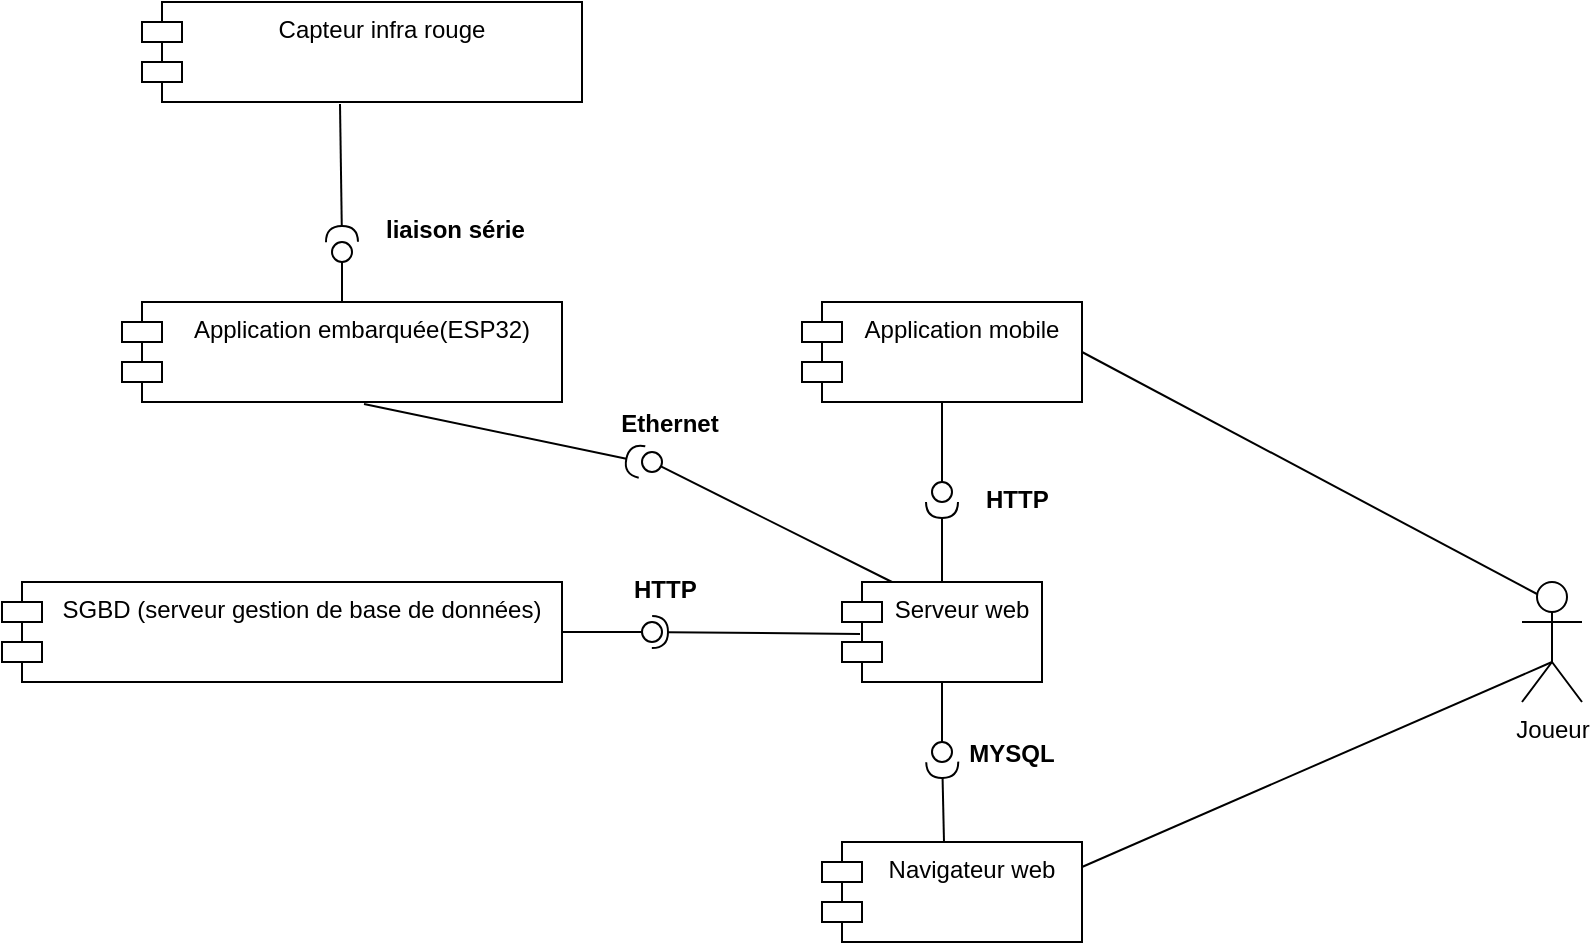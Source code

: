 <mxfile version="13.6.2" type="device"><diagram id="HScVwm3aJIctkNl6jSjU" name="Page-1"><mxGraphModel dx="1422" dy="2111" grid="1" gridSize="10" guides="1" tooltips="1" connect="1" arrows="1" fold="1" page="1" pageScale="1" pageWidth="827" pageHeight="1169" math="0" shadow="0"><root><mxCell id="0"/><mxCell id="1" parent="0"/><mxCell id="c76fE5QVDjBAzzMPE6Jv-12" value="Serveur web" style="shape=module;align=left;spacingLeft=20;align=center;verticalAlign=top;" parent="1" vertex="1"><mxGeometry x="500" y="270" width="100" height="50" as="geometry"/></mxCell><mxCell id="c76fE5QVDjBAzzMPE6Jv-13" value="Navigateur web" style="shape=module;align=left;spacingLeft=20;align=center;verticalAlign=top;" parent="1" vertex="1"><mxGeometry x="490" y="400" width="130" height="50" as="geometry"/></mxCell><mxCell id="c76fE5QVDjBAzzMPE6Jv-14" value="Application mobile" style="shape=module;align=left;spacingLeft=20;align=center;verticalAlign=top;" parent="1" vertex="1"><mxGeometry x="480" y="130" width="140" height="50" as="geometry"/></mxCell><mxCell id="c76fE5QVDjBAzzMPE6Jv-18" value="" style="rounded=0;orthogonalLoop=1;jettySize=auto;html=1;endArrow=none;endFill=0;sketch=0;sourcePerimeterSpacing=0;targetPerimeterSpacing=0;exitX=0.5;exitY=1;exitDx=0;exitDy=0;" parent="1" source="c76fE5QVDjBAzzMPE6Jv-12" target="c76fE5QVDjBAzzMPE6Jv-20" edge="1"><mxGeometry relative="1" as="geometry"><mxPoint x="560" y="320" as="sourcePoint"/></mxGeometry></mxCell><mxCell id="c76fE5QVDjBAzzMPE6Jv-19" value="" style="rounded=0;orthogonalLoop=1;jettySize=auto;html=1;endArrow=halfCircle;endFill=0;endSize=6;strokeWidth=1;sketch=0;exitX=0.5;exitY=0;exitDx=0;exitDy=0;" parent="1" target="c76fE5QVDjBAzzMPE6Jv-20" edge="1"><mxGeometry relative="1" as="geometry"><mxPoint x="551" y="400" as="sourcePoint"/><mxPoint x="551" y="370" as="targetPoint"/></mxGeometry></mxCell><mxCell id="c76fE5QVDjBAzzMPE6Jv-20" value="" style="ellipse;whiteSpace=wrap;html=1;align=center;aspect=fixed;resizable=0;points=[];outlineConnect=0;sketch=0;" parent="1" vertex="1"><mxGeometry x="545" y="350" width="10" height="10" as="geometry"/></mxCell><mxCell id="c76fE5QVDjBAzzMPE6Jv-21" value="MYSQL" style="text;align=center;fontStyle=1;verticalAlign=middle;spacingLeft=3;spacingRight=3;strokeColor=none;rotatable=0;points=[[0,0.5],[1,0.5]];portConstraint=eastwest;" parent="1" vertex="1"><mxGeometry x="560" y="345" width="50" height="20" as="geometry"/></mxCell><mxCell id="c76fE5QVDjBAzzMPE6Jv-22" value="" style="rounded=0;orthogonalLoop=1;jettySize=auto;html=1;endArrow=none;endFill=0;sketch=0;sourcePerimeterSpacing=0;targetPerimeterSpacing=0;exitX=0.5;exitY=1;exitDx=0;exitDy=0;" parent="1" source="c76fE5QVDjBAzzMPE6Jv-14" target="c76fE5QVDjBAzzMPE6Jv-24" edge="1"><mxGeometry relative="1" as="geometry"><mxPoint x="390" y="405" as="sourcePoint"/></mxGeometry></mxCell><mxCell id="c76fE5QVDjBAzzMPE6Jv-23" value="" style="rounded=0;orthogonalLoop=1;jettySize=auto;html=1;endArrow=halfCircle;endFill=0;endSize=6;strokeWidth=1;sketch=0;exitX=0.5;exitY=0;exitDx=0;exitDy=0;" parent="1" source="c76fE5QVDjBAzzMPE6Jv-12" target="c76fE5QVDjBAzzMPE6Jv-24" edge="1"><mxGeometry relative="1" as="geometry"><mxPoint x="430" y="405" as="sourcePoint"/><mxPoint x="550" y="240" as="targetPoint"/></mxGeometry></mxCell><mxCell id="c76fE5QVDjBAzzMPE6Jv-24" value="" style="ellipse;whiteSpace=wrap;html=1;align=center;aspect=fixed;resizable=0;points=[];outlineConnect=0;sketch=0;" parent="1" vertex="1"><mxGeometry x="545" y="220" width="10" height="10" as="geometry"/></mxCell><mxCell id="c76fE5QVDjBAzzMPE6Jv-25" value="Joueur" style="shape=umlActor;verticalLabelPosition=bottom;verticalAlign=top;html=1;" parent="1" vertex="1"><mxGeometry x="840" y="270" width="30" height="60" as="geometry"/></mxCell><mxCell id="c76fE5QVDjBAzzMPE6Jv-26" value="" style="endArrow=none;html=1;rounded=0;entryX=1;entryY=0.5;entryDx=0;entryDy=0;exitX=0.25;exitY=0.1;exitDx=0;exitDy=0;exitPerimeter=0;" parent="1" source="c76fE5QVDjBAzzMPE6Jv-25" target="c76fE5QVDjBAzzMPE6Jv-14" edge="1"><mxGeometry width="50" height="50" relative="1" as="geometry"><mxPoint x="390" y="430" as="sourcePoint"/><mxPoint x="440" y="380" as="targetPoint"/></mxGeometry></mxCell><mxCell id="c76fE5QVDjBAzzMPE6Jv-27" value="" style="endArrow=none;html=1;rounded=0;exitX=1;exitY=0.25;exitDx=0;exitDy=0;entryX=0.5;entryY=0.667;entryDx=0;entryDy=0;entryPerimeter=0;" parent="1" source="c76fE5QVDjBAzzMPE6Jv-13" target="c76fE5QVDjBAzzMPE6Jv-25" edge="1"><mxGeometry width="50" height="50" relative="1" as="geometry"><mxPoint x="740" y="400" as="sourcePoint"/><mxPoint x="790" y="350" as="targetPoint"/></mxGeometry></mxCell><mxCell id="c76fE5QVDjBAzzMPE6Jv-28" value="SGBD (serveur gestion de base de données)" style="shape=module;align=left;spacingLeft=20;align=center;verticalAlign=top;" parent="1" vertex="1"><mxGeometry x="80" y="270" width="280" height="50" as="geometry"/></mxCell><mxCell id="c76fE5QVDjBAzzMPE6Jv-34" value="&lt;div style=&quot;text-align: center;&quot;&gt;&lt;span style=&quot;background-color: initial;&quot;&gt;&lt;b&gt;HTTP&lt;/b&gt;&lt;/span&gt;&lt;/div&gt;" style="text;whiteSpace=wrap;html=1;" parent="1" vertex="1"><mxGeometry x="394" y="260" width="40" height="20" as="geometry"/></mxCell><mxCell id="c76fE5QVDjBAzzMPE6Jv-35" value="" style="rounded=0;orthogonalLoop=1;jettySize=auto;html=1;endArrow=none;endFill=0;sketch=0;sourcePerimeterSpacing=0;targetPerimeterSpacing=0;exitX=1;exitY=0.5;exitDx=0;exitDy=0;" parent="1" source="c76fE5QVDjBAzzMPE6Jv-28" edge="1"><mxGeometry relative="1" as="geometry"><mxPoint x="390" y="405" as="sourcePoint"/><mxPoint x="400" y="295" as="targetPoint"/></mxGeometry></mxCell><mxCell id="c76fE5QVDjBAzzMPE6Jv-36" value="" style="rounded=0;orthogonalLoop=1;jettySize=auto;html=1;endArrow=halfCircle;endFill=0;entryX=0.5;entryY=0.5;endSize=6;strokeWidth=1;sketch=0;exitX=0.09;exitY=0.52;exitDx=0;exitDy=0;exitPerimeter=0;" parent="1" source="c76fE5QVDjBAzzMPE6Jv-12" target="c76fE5QVDjBAzzMPE6Jv-37" edge="1"><mxGeometry relative="1" as="geometry"><mxPoint x="430" y="405" as="sourcePoint"/></mxGeometry></mxCell><mxCell id="c76fE5QVDjBAzzMPE6Jv-37" value="" style="ellipse;whiteSpace=wrap;html=1;align=center;aspect=fixed;resizable=0;points=[];outlineConnect=0;sketch=0;" parent="1" vertex="1"><mxGeometry x="400" y="290" width="10" height="10" as="geometry"/></mxCell><mxCell id="c76fE5QVDjBAzzMPE6Jv-38" value="Application embarquée(ESP32)" style="shape=module;align=left;spacingLeft=20;align=center;verticalAlign=top;" parent="1" vertex="1"><mxGeometry x="140" y="130" width="220" height="50" as="geometry"/></mxCell><mxCell id="c76fE5QVDjBAzzMPE6Jv-39" value="" style="rounded=0;orthogonalLoop=1;jettySize=auto;html=1;endArrow=halfCircle;endFill=0;endSize=6;strokeWidth=1;sketch=0;exitX=0.55;exitY=1.02;exitDx=0;exitDy=0;exitPerimeter=0;" parent="1" source="c76fE5QVDjBAzzMPE6Jv-38" edge="1"><mxGeometry relative="1" as="geometry"><mxPoint x="314" y="211" as="sourcePoint"/><mxPoint x="400" y="210" as="targetPoint"/></mxGeometry></mxCell><mxCell id="c76fE5QVDjBAzzMPE6Jv-41" value="" style="ellipse;whiteSpace=wrap;html=1;align=center;aspect=fixed;resizable=0;points=[];outlineConnect=0;sketch=0;" parent="1" vertex="1"><mxGeometry x="400" y="205" width="10" height="10" as="geometry"/></mxCell><mxCell id="c76fE5QVDjBAzzMPE6Jv-42" value="" style="rounded=0;orthogonalLoop=1;jettySize=auto;html=1;endArrow=none;endFill=0;sketch=0;sourcePerimeterSpacing=0;targetPerimeterSpacing=0;entryX=0.25;entryY=0;entryDx=0;entryDy=0;" parent="1" edge="1" target="c76fE5QVDjBAzzMPE6Jv-12" source="c76fE5QVDjBAzzMPE6Jv-41"><mxGeometry relative="1" as="geometry"><mxPoint x="420" y="210" as="sourcePoint"/><mxPoint x="260" y="270" as="targetPoint"/><Array as="points"/></mxGeometry></mxCell><mxCell id="c76fE5QVDjBAzzMPE6Jv-45" value="Ethernet" style="text;align=center;fontStyle=1;verticalAlign=middle;spacingLeft=3;spacingRight=3;strokeColor=none;rotatable=0;points=[[0,0.5],[1,0.5]];portConstraint=eastwest;" parent="1" vertex="1"><mxGeometry x="384" y="180" width="60" height="20" as="geometry"/></mxCell><mxCell id="bZu0AQ552l7G8FY5Fx_P-1" value="&lt;div style=&quot;text-align: center;&quot;&gt;&lt;span style=&quot;background-color: initial;&quot;&gt;&lt;b&gt;HTTP&lt;/b&gt;&lt;/span&gt;&lt;/div&gt;" style="text;whiteSpace=wrap;html=1;" vertex="1" parent="1"><mxGeometry x="570" y="215" width="40" height="20" as="geometry"/></mxCell><mxCell id="bZu0AQ552l7G8FY5Fx_P-2" value="Capteur infra rouge" style="shape=module;align=left;spacingLeft=20;align=center;verticalAlign=top;" vertex="1" parent="1"><mxGeometry x="150" y="-20" width="220" height="50" as="geometry"/></mxCell><mxCell id="bZu0AQ552l7G8FY5Fx_P-5" value="" style="rounded=0;orthogonalLoop=1;jettySize=auto;html=1;endArrow=none;endFill=0;exitX=0.5;exitY=0;exitDx=0;exitDy=0;" edge="1" parent="1" source="c76fE5QVDjBAzzMPE6Jv-38"><mxGeometry relative="1" as="geometry"><mxPoint x="250" y="120" as="sourcePoint"/><mxPoint x="250" y="110" as="targetPoint"/></mxGeometry></mxCell><mxCell id="bZu0AQ552l7G8FY5Fx_P-6" value="" style="rounded=0;orthogonalLoop=1;jettySize=auto;html=1;endArrow=halfCircle;endFill=0;endSize=6;strokeWidth=1;exitX=0.45;exitY=1.02;exitDx=0;exitDy=0;exitPerimeter=0;" edge="1" parent="1" source="bZu0AQ552l7G8FY5Fx_P-2"><mxGeometry relative="1" as="geometry"><mxPoint x="230" y="385" as="sourcePoint"/><mxPoint x="250" y="100" as="targetPoint"/></mxGeometry></mxCell><mxCell id="bZu0AQ552l7G8FY5Fx_P-7" value="" style="ellipse;whiteSpace=wrap;html=1;fontFamily=Helvetica;fontSize=12;fontColor=#000000;align=center;strokeColor=#000000;fillColor=#ffffff;points=[];aspect=fixed;resizable=0;" vertex="1" parent="1"><mxGeometry x="245" y="100" width="10" height="10" as="geometry"/></mxCell><mxCell id="bZu0AQ552l7G8FY5Fx_P-9" value="&lt;div style=&quot;text-align: center&quot;&gt;&lt;span&gt;&lt;font face=&quot;helvetica&quot;&gt;&lt;b&gt;liaison série&lt;/b&gt;&lt;/font&gt;&lt;/span&gt;&lt;/div&gt;" style="text;whiteSpace=wrap;html=1;" vertex="1" parent="1"><mxGeometry x="270" y="80" width="80" height="30" as="geometry"/></mxCell></root></mxGraphModel></diagram></mxfile>